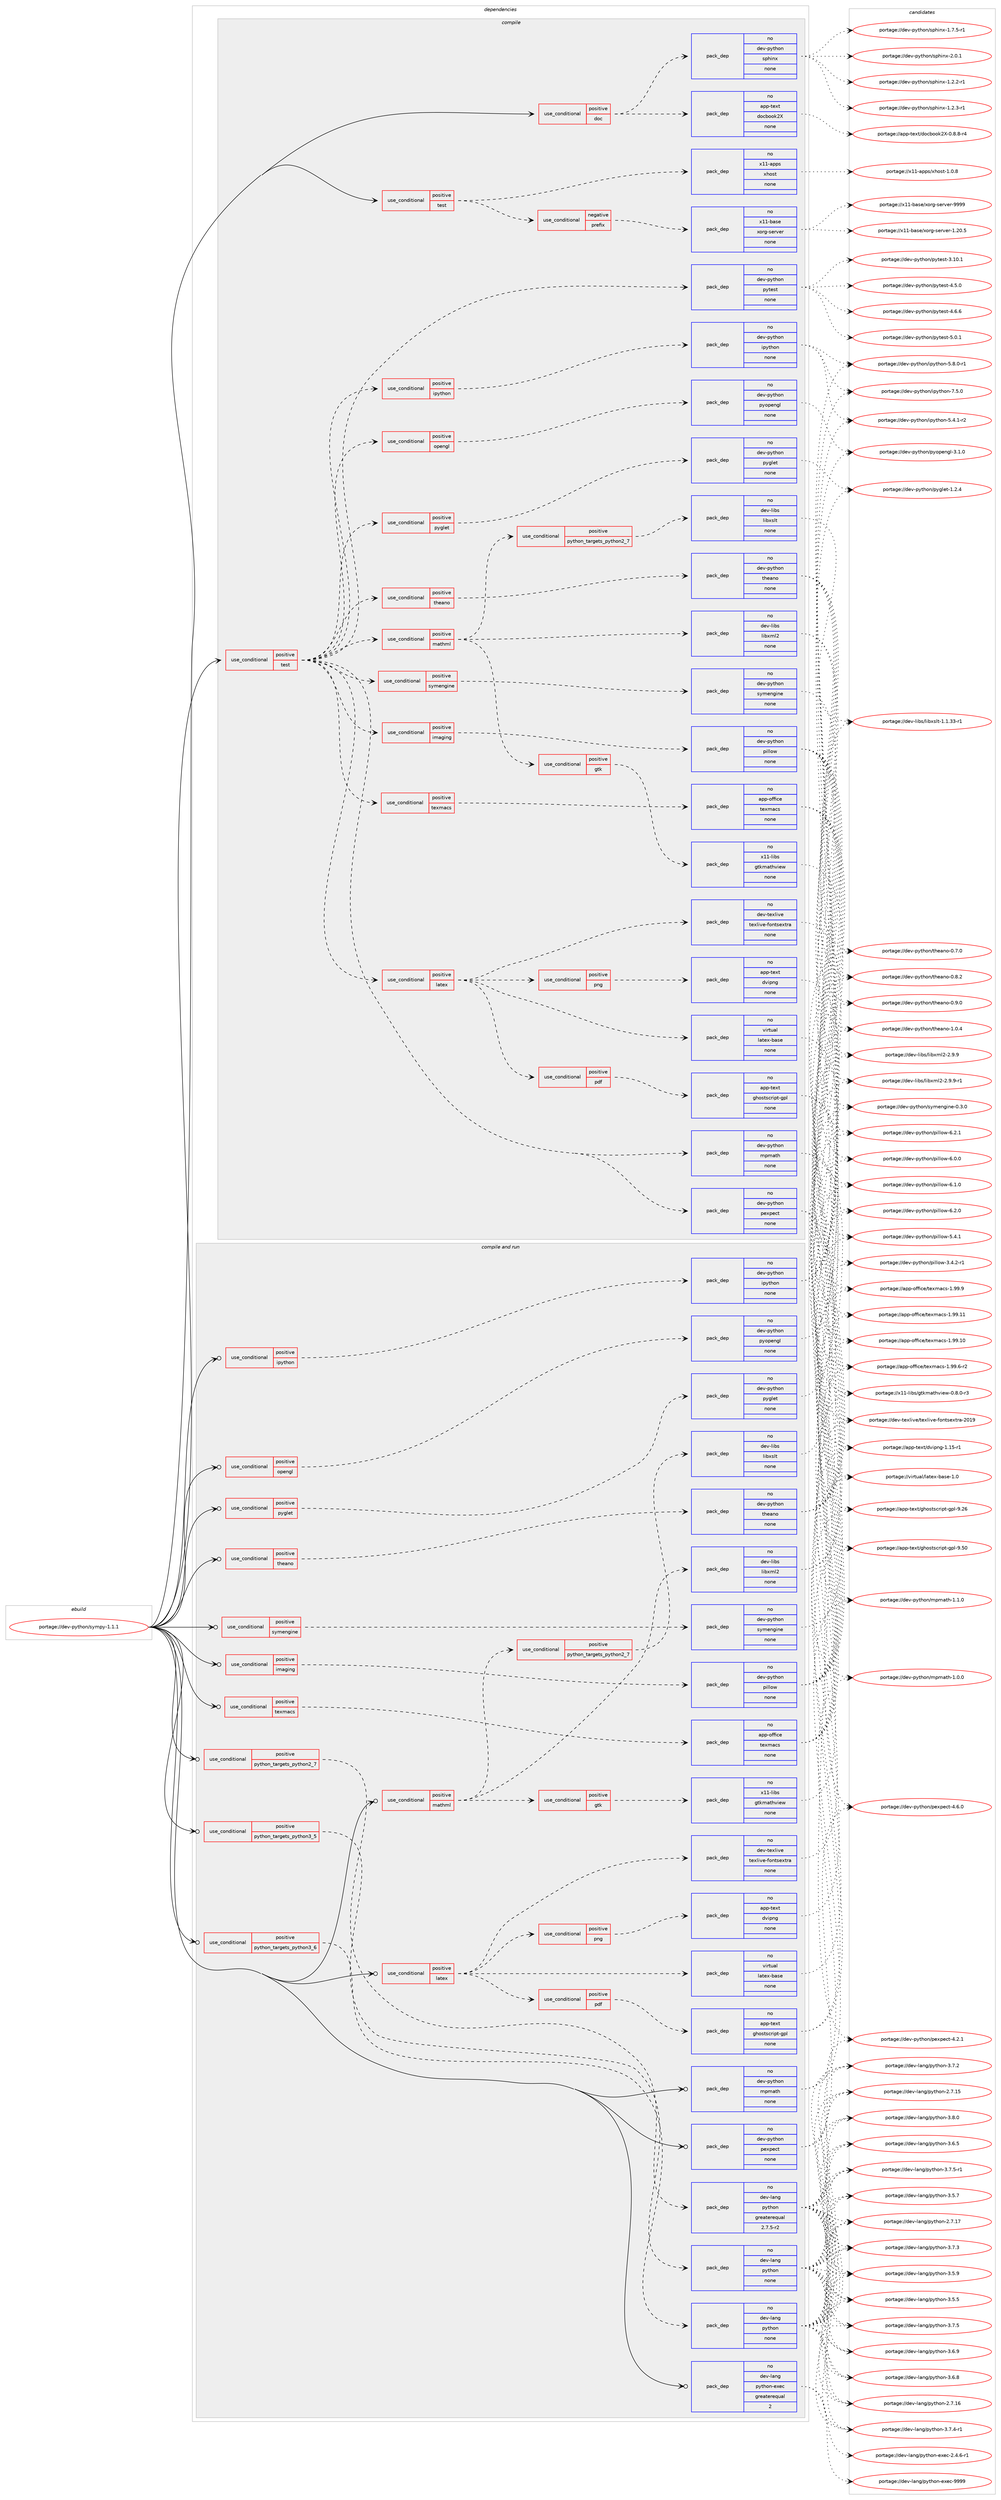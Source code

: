digraph prolog {

# *************
# Graph options
# *************

newrank=true;
concentrate=true;
compound=true;
graph [rankdir=LR,fontname=Helvetica,fontsize=10,ranksep=1.5];#, ranksep=2.5, nodesep=0.2];
edge  [arrowhead=vee];
node  [fontname=Helvetica,fontsize=10];

# **********
# The ebuild
# **********

subgraph cluster_leftcol {
color=gray;
rank=same;
label=<<i>ebuild</i>>;
id [label="portage://dev-python/sympy-1.1.1", color=red, width=4, href="../dev-python/sympy-1.1.1.svg"];
}

# ****************
# The dependencies
# ****************

subgraph cluster_midcol {
color=gray;
label=<<i>dependencies</i>>;
subgraph cluster_compile {
fillcolor="#eeeeee";
style=filled;
label=<<i>compile</i>>;
subgraph cond39474 {
dependency174813 [label=<<TABLE BORDER="0" CELLBORDER="1" CELLSPACING="0" CELLPADDING="4"><TR><TD ROWSPAN="3" CELLPADDING="10">use_conditional</TD></TR><TR><TD>positive</TD></TR><TR><TD>doc</TD></TR></TABLE>>, shape=none, color=red];
subgraph pack131937 {
dependency174814 [label=<<TABLE BORDER="0" CELLBORDER="1" CELLSPACING="0" CELLPADDING="4" WIDTH="220"><TR><TD ROWSPAN="6" CELLPADDING="30">pack_dep</TD></TR><TR><TD WIDTH="110">no</TD></TR><TR><TD>dev-python</TD></TR><TR><TD>sphinx</TD></TR><TR><TD>none</TD></TR><TR><TD></TD></TR></TABLE>>, shape=none, color=blue];
}
dependency174813:e -> dependency174814:w [weight=20,style="dashed",arrowhead="vee"];
subgraph pack131938 {
dependency174815 [label=<<TABLE BORDER="0" CELLBORDER="1" CELLSPACING="0" CELLPADDING="4" WIDTH="220"><TR><TD ROWSPAN="6" CELLPADDING="30">pack_dep</TD></TR><TR><TD WIDTH="110">no</TD></TR><TR><TD>app-text</TD></TR><TR><TD>docbook2X</TD></TR><TR><TD>none</TD></TR><TR><TD></TD></TR></TABLE>>, shape=none, color=blue];
}
dependency174813:e -> dependency174815:w [weight=20,style="dashed",arrowhead="vee"];
}
id:e -> dependency174813:w [weight=20,style="solid",arrowhead="vee"];
subgraph cond39475 {
dependency174816 [label=<<TABLE BORDER="0" CELLBORDER="1" CELLSPACING="0" CELLPADDING="4"><TR><TD ROWSPAN="3" CELLPADDING="10">use_conditional</TD></TR><TR><TD>positive</TD></TR><TR><TD>test</TD></TR></TABLE>>, shape=none, color=red];
subgraph cond39476 {
dependency174817 [label=<<TABLE BORDER="0" CELLBORDER="1" CELLSPACING="0" CELLPADDING="4"><TR><TD ROWSPAN="3" CELLPADDING="10">use_conditional</TD></TR><TR><TD>negative</TD></TR><TR><TD>prefix</TD></TR></TABLE>>, shape=none, color=red];
subgraph pack131939 {
dependency174818 [label=<<TABLE BORDER="0" CELLBORDER="1" CELLSPACING="0" CELLPADDING="4" WIDTH="220"><TR><TD ROWSPAN="6" CELLPADDING="30">pack_dep</TD></TR><TR><TD WIDTH="110">no</TD></TR><TR><TD>x11-base</TD></TR><TR><TD>xorg-server</TD></TR><TR><TD>none</TD></TR><TR><TD></TD></TR></TABLE>>, shape=none, color=blue];
}
dependency174817:e -> dependency174818:w [weight=20,style="dashed",arrowhead="vee"];
}
dependency174816:e -> dependency174817:w [weight=20,style="dashed",arrowhead="vee"];
subgraph pack131940 {
dependency174819 [label=<<TABLE BORDER="0" CELLBORDER="1" CELLSPACING="0" CELLPADDING="4" WIDTH="220"><TR><TD ROWSPAN="6" CELLPADDING="30">pack_dep</TD></TR><TR><TD WIDTH="110">no</TD></TR><TR><TD>x11-apps</TD></TR><TR><TD>xhost</TD></TR><TR><TD>none</TD></TR><TR><TD></TD></TR></TABLE>>, shape=none, color=blue];
}
dependency174816:e -> dependency174819:w [weight=20,style="dashed",arrowhead="vee"];
}
id:e -> dependency174816:w [weight=20,style="solid",arrowhead="vee"];
subgraph cond39477 {
dependency174820 [label=<<TABLE BORDER="0" CELLBORDER="1" CELLSPACING="0" CELLPADDING="4"><TR><TD ROWSPAN="3" CELLPADDING="10">use_conditional</TD></TR><TR><TD>positive</TD></TR><TR><TD>test</TD></TR></TABLE>>, shape=none, color=red];
subgraph pack131941 {
dependency174821 [label=<<TABLE BORDER="0" CELLBORDER="1" CELLSPACING="0" CELLPADDING="4" WIDTH="220"><TR><TD ROWSPAN="6" CELLPADDING="30">pack_dep</TD></TR><TR><TD WIDTH="110">no</TD></TR><TR><TD>dev-python</TD></TR><TR><TD>mpmath</TD></TR><TR><TD>none</TD></TR><TR><TD></TD></TR></TABLE>>, shape=none, color=blue];
}
dependency174820:e -> dependency174821:w [weight=20,style="dashed",arrowhead="vee"];
subgraph pack131942 {
dependency174822 [label=<<TABLE BORDER="0" CELLBORDER="1" CELLSPACING="0" CELLPADDING="4" WIDTH="220"><TR><TD ROWSPAN="6" CELLPADDING="30">pack_dep</TD></TR><TR><TD WIDTH="110">no</TD></TR><TR><TD>dev-python</TD></TR><TR><TD>pexpect</TD></TR><TR><TD>none</TD></TR><TR><TD></TD></TR></TABLE>>, shape=none, color=blue];
}
dependency174820:e -> dependency174822:w [weight=20,style="dashed",arrowhead="vee"];
subgraph cond39478 {
dependency174823 [label=<<TABLE BORDER="0" CELLBORDER="1" CELLSPACING="0" CELLPADDING="4"><TR><TD ROWSPAN="3" CELLPADDING="10">use_conditional</TD></TR><TR><TD>positive</TD></TR><TR><TD>imaging</TD></TR></TABLE>>, shape=none, color=red];
subgraph pack131943 {
dependency174824 [label=<<TABLE BORDER="0" CELLBORDER="1" CELLSPACING="0" CELLPADDING="4" WIDTH="220"><TR><TD ROWSPAN="6" CELLPADDING="30">pack_dep</TD></TR><TR><TD WIDTH="110">no</TD></TR><TR><TD>dev-python</TD></TR><TR><TD>pillow</TD></TR><TR><TD>none</TD></TR><TR><TD></TD></TR></TABLE>>, shape=none, color=blue];
}
dependency174823:e -> dependency174824:w [weight=20,style="dashed",arrowhead="vee"];
}
dependency174820:e -> dependency174823:w [weight=20,style="dashed",arrowhead="vee"];
subgraph cond39479 {
dependency174825 [label=<<TABLE BORDER="0" CELLBORDER="1" CELLSPACING="0" CELLPADDING="4"><TR><TD ROWSPAN="3" CELLPADDING="10">use_conditional</TD></TR><TR><TD>positive</TD></TR><TR><TD>ipython</TD></TR></TABLE>>, shape=none, color=red];
subgraph pack131944 {
dependency174826 [label=<<TABLE BORDER="0" CELLBORDER="1" CELLSPACING="0" CELLPADDING="4" WIDTH="220"><TR><TD ROWSPAN="6" CELLPADDING="30">pack_dep</TD></TR><TR><TD WIDTH="110">no</TD></TR><TR><TD>dev-python</TD></TR><TR><TD>ipython</TD></TR><TR><TD>none</TD></TR><TR><TD></TD></TR></TABLE>>, shape=none, color=blue];
}
dependency174825:e -> dependency174826:w [weight=20,style="dashed",arrowhead="vee"];
}
dependency174820:e -> dependency174825:w [weight=20,style="dashed",arrowhead="vee"];
subgraph cond39480 {
dependency174827 [label=<<TABLE BORDER="0" CELLBORDER="1" CELLSPACING="0" CELLPADDING="4"><TR><TD ROWSPAN="3" CELLPADDING="10">use_conditional</TD></TR><TR><TD>positive</TD></TR><TR><TD>latex</TD></TR></TABLE>>, shape=none, color=red];
subgraph pack131945 {
dependency174828 [label=<<TABLE BORDER="0" CELLBORDER="1" CELLSPACING="0" CELLPADDING="4" WIDTH="220"><TR><TD ROWSPAN="6" CELLPADDING="30">pack_dep</TD></TR><TR><TD WIDTH="110">no</TD></TR><TR><TD>virtual</TD></TR><TR><TD>latex-base</TD></TR><TR><TD>none</TD></TR><TR><TD></TD></TR></TABLE>>, shape=none, color=blue];
}
dependency174827:e -> dependency174828:w [weight=20,style="dashed",arrowhead="vee"];
subgraph pack131946 {
dependency174829 [label=<<TABLE BORDER="0" CELLBORDER="1" CELLSPACING="0" CELLPADDING="4" WIDTH="220"><TR><TD ROWSPAN="6" CELLPADDING="30">pack_dep</TD></TR><TR><TD WIDTH="110">no</TD></TR><TR><TD>dev-texlive</TD></TR><TR><TD>texlive-fontsextra</TD></TR><TR><TD>none</TD></TR><TR><TD></TD></TR></TABLE>>, shape=none, color=blue];
}
dependency174827:e -> dependency174829:w [weight=20,style="dashed",arrowhead="vee"];
subgraph cond39481 {
dependency174830 [label=<<TABLE BORDER="0" CELLBORDER="1" CELLSPACING="0" CELLPADDING="4"><TR><TD ROWSPAN="3" CELLPADDING="10">use_conditional</TD></TR><TR><TD>positive</TD></TR><TR><TD>png</TD></TR></TABLE>>, shape=none, color=red];
subgraph pack131947 {
dependency174831 [label=<<TABLE BORDER="0" CELLBORDER="1" CELLSPACING="0" CELLPADDING="4" WIDTH="220"><TR><TD ROWSPAN="6" CELLPADDING="30">pack_dep</TD></TR><TR><TD WIDTH="110">no</TD></TR><TR><TD>app-text</TD></TR><TR><TD>dvipng</TD></TR><TR><TD>none</TD></TR><TR><TD></TD></TR></TABLE>>, shape=none, color=blue];
}
dependency174830:e -> dependency174831:w [weight=20,style="dashed",arrowhead="vee"];
}
dependency174827:e -> dependency174830:w [weight=20,style="dashed",arrowhead="vee"];
subgraph cond39482 {
dependency174832 [label=<<TABLE BORDER="0" CELLBORDER="1" CELLSPACING="0" CELLPADDING="4"><TR><TD ROWSPAN="3" CELLPADDING="10">use_conditional</TD></TR><TR><TD>positive</TD></TR><TR><TD>pdf</TD></TR></TABLE>>, shape=none, color=red];
subgraph pack131948 {
dependency174833 [label=<<TABLE BORDER="0" CELLBORDER="1" CELLSPACING="0" CELLPADDING="4" WIDTH="220"><TR><TD ROWSPAN="6" CELLPADDING="30">pack_dep</TD></TR><TR><TD WIDTH="110">no</TD></TR><TR><TD>app-text</TD></TR><TR><TD>ghostscript-gpl</TD></TR><TR><TD>none</TD></TR><TR><TD></TD></TR></TABLE>>, shape=none, color=blue];
}
dependency174832:e -> dependency174833:w [weight=20,style="dashed",arrowhead="vee"];
}
dependency174827:e -> dependency174832:w [weight=20,style="dashed",arrowhead="vee"];
}
dependency174820:e -> dependency174827:w [weight=20,style="dashed",arrowhead="vee"];
subgraph cond39483 {
dependency174834 [label=<<TABLE BORDER="0" CELLBORDER="1" CELLSPACING="0" CELLPADDING="4"><TR><TD ROWSPAN="3" CELLPADDING="10">use_conditional</TD></TR><TR><TD>positive</TD></TR><TR><TD>mathml</TD></TR></TABLE>>, shape=none, color=red];
subgraph pack131949 {
dependency174835 [label=<<TABLE BORDER="0" CELLBORDER="1" CELLSPACING="0" CELLPADDING="4" WIDTH="220"><TR><TD ROWSPAN="6" CELLPADDING="30">pack_dep</TD></TR><TR><TD WIDTH="110">no</TD></TR><TR><TD>dev-libs</TD></TR><TR><TD>libxml2</TD></TR><TR><TD>none</TD></TR><TR><TD></TD></TR></TABLE>>, shape=none, color=blue];
}
dependency174834:e -> dependency174835:w [weight=20,style="dashed",arrowhead="vee"];
subgraph cond39484 {
dependency174836 [label=<<TABLE BORDER="0" CELLBORDER="1" CELLSPACING="0" CELLPADDING="4"><TR><TD ROWSPAN="3" CELLPADDING="10">use_conditional</TD></TR><TR><TD>positive</TD></TR><TR><TD>python_targets_python2_7</TD></TR></TABLE>>, shape=none, color=red];
subgraph pack131950 {
dependency174837 [label=<<TABLE BORDER="0" CELLBORDER="1" CELLSPACING="0" CELLPADDING="4" WIDTH="220"><TR><TD ROWSPAN="6" CELLPADDING="30">pack_dep</TD></TR><TR><TD WIDTH="110">no</TD></TR><TR><TD>dev-libs</TD></TR><TR><TD>libxslt</TD></TR><TR><TD>none</TD></TR><TR><TD></TD></TR></TABLE>>, shape=none, color=blue];
}
dependency174836:e -> dependency174837:w [weight=20,style="dashed",arrowhead="vee"];
}
dependency174834:e -> dependency174836:w [weight=20,style="dashed",arrowhead="vee"];
subgraph cond39485 {
dependency174838 [label=<<TABLE BORDER="0" CELLBORDER="1" CELLSPACING="0" CELLPADDING="4"><TR><TD ROWSPAN="3" CELLPADDING="10">use_conditional</TD></TR><TR><TD>positive</TD></TR><TR><TD>gtk</TD></TR></TABLE>>, shape=none, color=red];
subgraph pack131951 {
dependency174839 [label=<<TABLE BORDER="0" CELLBORDER="1" CELLSPACING="0" CELLPADDING="4" WIDTH="220"><TR><TD ROWSPAN="6" CELLPADDING="30">pack_dep</TD></TR><TR><TD WIDTH="110">no</TD></TR><TR><TD>x11-libs</TD></TR><TR><TD>gtkmathview</TD></TR><TR><TD>none</TD></TR><TR><TD></TD></TR></TABLE>>, shape=none, color=blue];
}
dependency174838:e -> dependency174839:w [weight=20,style="dashed",arrowhead="vee"];
}
dependency174834:e -> dependency174838:w [weight=20,style="dashed",arrowhead="vee"];
}
dependency174820:e -> dependency174834:w [weight=20,style="dashed",arrowhead="vee"];
subgraph cond39486 {
dependency174840 [label=<<TABLE BORDER="0" CELLBORDER="1" CELLSPACING="0" CELLPADDING="4"><TR><TD ROWSPAN="3" CELLPADDING="10">use_conditional</TD></TR><TR><TD>positive</TD></TR><TR><TD>opengl</TD></TR></TABLE>>, shape=none, color=red];
subgraph pack131952 {
dependency174841 [label=<<TABLE BORDER="0" CELLBORDER="1" CELLSPACING="0" CELLPADDING="4" WIDTH="220"><TR><TD ROWSPAN="6" CELLPADDING="30">pack_dep</TD></TR><TR><TD WIDTH="110">no</TD></TR><TR><TD>dev-python</TD></TR><TR><TD>pyopengl</TD></TR><TR><TD>none</TD></TR><TR><TD></TD></TR></TABLE>>, shape=none, color=blue];
}
dependency174840:e -> dependency174841:w [weight=20,style="dashed",arrowhead="vee"];
}
dependency174820:e -> dependency174840:w [weight=20,style="dashed",arrowhead="vee"];
subgraph cond39487 {
dependency174842 [label=<<TABLE BORDER="0" CELLBORDER="1" CELLSPACING="0" CELLPADDING="4"><TR><TD ROWSPAN="3" CELLPADDING="10">use_conditional</TD></TR><TR><TD>positive</TD></TR><TR><TD>pyglet</TD></TR></TABLE>>, shape=none, color=red];
subgraph pack131953 {
dependency174843 [label=<<TABLE BORDER="0" CELLBORDER="1" CELLSPACING="0" CELLPADDING="4" WIDTH="220"><TR><TD ROWSPAN="6" CELLPADDING="30">pack_dep</TD></TR><TR><TD WIDTH="110">no</TD></TR><TR><TD>dev-python</TD></TR><TR><TD>pyglet</TD></TR><TR><TD>none</TD></TR><TR><TD></TD></TR></TABLE>>, shape=none, color=blue];
}
dependency174842:e -> dependency174843:w [weight=20,style="dashed",arrowhead="vee"];
}
dependency174820:e -> dependency174842:w [weight=20,style="dashed",arrowhead="vee"];
subgraph cond39488 {
dependency174844 [label=<<TABLE BORDER="0" CELLBORDER="1" CELLSPACING="0" CELLPADDING="4"><TR><TD ROWSPAN="3" CELLPADDING="10">use_conditional</TD></TR><TR><TD>positive</TD></TR><TR><TD>symengine</TD></TR></TABLE>>, shape=none, color=red];
subgraph pack131954 {
dependency174845 [label=<<TABLE BORDER="0" CELLBORDER="1" CELLSPACING="0" CELLPADDING="4" WIDTH="220"><TR><TD ROWSPAN="6" CELLPADDING="30">pack_dep</TD></TR><TR><TD WIDTH="110">no</TD></TR><TR><TD>dev-python</TD></TR><TR><TD>symengine</TD></TR><TR><TD>none</TD></TR><TR><TD></TD></TR></TABLE>>, shape=none, color=blue];
}
dependency174844:e -> dependency174845:w [weight=20,style="dashed",arrowhead="vee"];
}
dependency174820:e -> dependency174844:w [weight=20,style="dashed",arrowhead="vee"];
subgraph cond39489 {
dependency174846 [label=<<TABLE BORDER="0" CELLBORDER="1" CELLSPACING="0" CELLPADDING="4"><TR><TD ROWSPAN="3" CELLPADDING="10">use_conditional</TD></TR><TR><TD>positive</TD></TR><TR><TD>texmacs</TD></TR></TABLE>>, shape=none, color=red];
subgraph pack131955 {
dependency174847 [label=<<TABLE BORDER="0" CELLBORDER="1" CELLSPACING="0" CELLPADDING="4" WIDTH="220"><TR><TD ROWSPAN="6" CELLPADDING="30">pack_dep</TD></TR><TR><TD WIDTH="110">no</TD></TR><TR><TD>app-office</TD></TR><TR><TD>texmacs</TD></TR><TR><TD>none</TD></TR><TR><TD></TD></TR></TABLE>>, shape=none, color=blue];
}
dependency174846:e -> dependency174847:w [weight=20,style="dashed",arrowhead="vee"];
}
dependency174820:e -> dependency174846:w [weight=20,style="dashed",arrowhead="vee"];
subgraph cond39490 {
dependency174848 [label=<<TABLE BORDER="0" CELLBORDER="1" CELLSPACING="0" CELLPADDING="4"><TR><TD ROWSPAN="3" CELLPADDING="10">use_conditional</TD></TR><TR><TD>positive</TD></TR><TR><TD>theano</TD></TR></TABLE>>, shape=none, color=red];
subgraph pack131956 {
dependency174849 [label=<<TABLE BORDER="0" CELLBORDER="1" CELLSPACING="0" CELLPADDING="4" WIDTH="220"><TR><TD ROWSPAN="6" CELLPADDING="30">pack_dep</TD></TR><TR><TD WIDTH="110">no</TD></TR><TR><TD>dev-python</TD></TR><TR><TD>theano</TD></TR><TR><TD>none</TD></TR><TR><TD></TD></TR></TABLE>>, shape=none, color=blue];
}
dependency174848:e -> dependency174849:w [weight=20,style="dashed",arrowhead="vee"];
}
dependency174820:e -> dependency174848:w [weight=20,style="dashed",arrowhead="vee"];
subgraph pack131957 {
dependency174850 [label=<<TABLE BORDER="0" CELLBORDER="1" CELLSPACING="0" CELLPADDING="4" WIDTH="220"><TR><TD ROWSPAN="6" CELLPADDING="30">pack_dep</TD></TR><TR><TD WIDTH="110">no</TD></TR><TR><TD>dev-python</TD></TR><TR><TD>pytest</TD></TR><TR><TD>none</TD></TR><TR><TD></TD></TR></TABLE>>, shape=none, color=blue];
}
dependency174820:e -> dependency174850:w [weight=20,style="dashed",arrowhead="vee"];
}
id:e -> dependency174820:w [weight=20,style="solid",arrowhead="vee"];
}
subgraph cluster_compileandrun {
fillcolor="#eeeeee";
style=filled;
label=<<i>compile and run</i>>;
subgraph cond39491 {
dependency174851 [label=<<TABLE BORDER="0" CELLBORDER="1" CELLSPACING="0" CELLPADDING="4"><TR><TD ROWSPAN="3" CELLPADDING="10">use_conditional</TD></TR><TR><TD>positive</TD></TR><TR><TD>imaging</TD></TR></TABLE>>, shape=none, color=red];
subgraph pack131958 {
dependency174852 [label=<<TABLE BORDER="0" CELLBORDER="1" CELLSPACING="0" CELLPADDING="4" WIDTH="220"><TR><TD ROWSPAN="6" CELLPADDING="30">pack_dep</TD></TR><TR><TD WIDTH="110">no</TD></TR><TR><TD>dev-python</TD></TR><TR><TD>pillow</TD></TR><TR><TD>none</TD></TR><TR><TD></TD></TR></TABLE>>, shape=none, color=blue];
}
dependency174851:e -> dependency174852:w [weight=20,style="dashed",arrowhead="vee"];
}
id:e -> dependency174851:w [weight=20,style="solid",arrowhead="odotvee"];
subgraph cond39492 {
dependency174853 [label=<<TABLE BORDER="0" CELLBORDER="1" CELLSPACING="0" CELLPADDING="4"><TR><TD ROWSPAN="3" CELLPADDING="10">use_conditional</TD></TR><TR><TD>positive</TD></TR><TR><TD>ipython</TD></TR></TABLE>>, shape=none, color=red];
subgraph pack131959 {
dependency174854 [label=<<TABLE BORDER="0" CELLBORDER="1" CELLSPACING="0" CELLPADDING="4" WIDTH="220"><TR><TD ROWSPAN="6" CELLPADDING="30">pack_dep</TD></TR><TR><TD WIDTH="110">no</TD></TR><TR><TD>dev-python</TD></TR><TR><TD>ipython</TD></TR><TR><TD>none</TD></TR><TR><TD></TD></TR></TABLE>>, shape=none, color=blue];
}
dependency174853:e -> dependency174854:w [weight=20,style="dashed",arrowhead="vee"];
}
id:e -> dependency174853:w [weight=20,style="solid",arrowhead="odotvee"];
subgraph cond39493 {
dependency174855 [label=<<TABLE BORDER="0" CELLBORDER="1" CELLSPACING="0" CELLPADDING="4"><TR><TD ROWSPAN="3" CELLPADDING="10">use_conditional</TD></TR><TR><TD>positive</TD></TR><TR><TD>latex</TD></TR></TABLE>>, shape=none, color=red];
subgraph pack131960 {
dependency174856 [label=<<TABLE BORDER="0" CELLBORDER="1" CELLSPACING="0" CELLPADDING="4" WIDTH="220"><TR><TD ROWSPAN="6" CELLPADDING="30">pack_dep</TD></TR><TR><TD WIDTH="110">no</TD></TR><TR><TD>virtual</TD></TR><TR><TD>latex-base</TD></TR><TR><TD>none</TD></TR><TR><TD></TD></TR></TABLE>>, shape=none, color=blue];
}
dependency174855:e -> dependency174856:w [weight=20,style="dashed",arrowhead="vee"];
subgraph pack131961 {
dependency174857 [label=<<TABLE BORDER="0" CELLBORDER="1" CELLSPACING="0" CELLPADDING="4" WIDTH="220"><TR><TD ROWSPAN="6" CELLPADDING="30">pack_dep</TD></TR><TR><TD WIDTH="110">no</TD></TR><TR><TD>dev-texlive</TD></TR><TR><TD>texlive-fontsextra</TD></TR><TR><TD>none</TD></TR><TR><TD></TD></TR></TABLE>>, shape=none, color=blue];
}
dependency174855:e -> dependency174857:w [weight=20,style="dashed",arrowhead="vee"];
subgraph cond39494 {
dependency174858 [label=<<TABLE BORDER="0" CELLBORDER="1" CELLSPACING="0" CELLPADDING="4"><TR><TD ROWSPAN="3" CELLPADDING="10">use_conditional</TD></TR><TR><TD>positive</TD></TR><TR><TD>png</TD></TR></TABLE>>, shape=none, color=red];
subgraph pack131962 {
dependency174859 [label=<<TABLE BORDER="0" CELLBORDER="1" CELLSPACING="0" CELLPADDING="4" WIDTH="220"><TR><TD ROWSPAN="6" CELLPADDING="30">pack_dep</TD></TR><TR><TD WIDTH="110">no</TD></TR><TR><TD>app-text</TD></TR><TR><TD>dvipng</TD></TR><TR><TD>none</TD></TR><TR><TD></TD></TR></TABLE>>, shape=none, color=blue];
}
dependency174858:e -> dependency174859:w [weight=20,style="dashed",arrowhead="vee"];
}
dependency174855:e -> dependency174858:w [weight=20,style="dashed",arrowhead="vee"];
subgraph cond39495 {
dependency174860 [label=<<TABLE BORDER="0" CELLBORDER="1" CELLSPACING="0" CELLPADDING="4"><TR><TD ROWSPAN="3" CELLPADDING="10">use_conditional</TD></TR><TR><TD>positive</TD></TR><TR><TD>pdf</TD></TR></TABLE>>, shape=none, color=red];
subgraph pack131963 {
dependency174861 [label=<<TABLE BORDER="0" CELLBORDER="1" CELLSPACING="0" CELLPADDING="4" WIDTH="220"><TR><TD ROWSPAN="6" CELLPADDING="30">pack_dep</TD></TR><TR><TD WIDTH="110">no</TD></TR><TR><TD>app-text</TD></TR><TR><TD>ghostscript-gpl</TD></TR><TR><TD>none</TD></TR><TR><TD></TD></TR></TABLE>>, shape=none, color=blue];
}
dependency174860:e -> dependency174861:w [weight=20,style="dashed",arrowhead="vee"];
}
dependency174855:e -> dependency174860:w [weight=20,style="dashed",arrowhead="vee"];
}
id:e -> dependency174855:w [weight=20,style="solid",arrowhead="odotvee"];
subgraph cond39496 {
dependency174862 [label=<<TABLE BORDER="0" CELLBORDER="1" CELLSPACING="0" CELLPADDING="4"><TR><TD ROWSPAN="3" CELLPADDING="10">use_conditional</TD></TR><TR><TD>positive</TD></TR><TR><TD>mathml</TD></TR></TABLE>>, shape=none, color=red];
subgraph pack131964 {
dependency174863 [label=<<TABLE BORDER="0" CELLBORDER="1" CELLSPACING="0" CELLPADDING="4" WIDTH="220"><TR><TD ROWSPAN="6" CELLPADDING="30">pack_dep</TD></TR><TR><TD WIDTH="110">no</TD></TR><TR><TD>dev-libs</TD></TR><TR><TD>libxml2</TD></TR><TR><TD>none</TD></TR><TR><TD></TD></TR></TABLE>>, shape=none, color=blue];
}
dependency174862:e -> dependency174863:w [weight=20,style="dashed",arrowhead="vee"];
subgraph cond39497 {
dependency174864 [label=<<TABLE BORDER="0" CELLBORDER="1" CELLSPACING="0" CELLPADDING="4"><TR><TD ROWSPAN="3" CELLPADDING="10">use_conditional</TD></TR><TR><TD>positive</TD></TR><TR><TD>python_targets_python2_7</TD></TR></TABLE>>, shape=none, color=red];
subgraph pack131965 {
dependency174865 [label=<<TABLE BORDER="0" CELLBORDER="1" CELLSPACING="0" CELLPADDING="4" WIDTH="220"><TR><TD ROWSPAN="6" CELLPADDING="30">pack_dep</TD></TR><TR><TD WIDTH="110">no</TD></TR><TR><TD>dev-libs</TD></TR><TR><TD>libxslt</TD></TR><TR><TD>none</TD></TR><TR><TD></TD></TR></TABLE>>, shape=none, color=blue];
}
dependency174864:e -> dependency174865:w [weight=20,style="dashed",arrowhead="vee"];
}
dependency174862:e -> dependency174864:w [weight=20,style="dashed",arrowhead="vee"];
subgraph cond39498 {
dependency174866 [label=<<TABLE BORDER="0" CELLBORDER="1" CELLSPACING="0" CELLPADDING="4"><TR><TD ROWSPAN="3" CELLPADDING="10">use_conditional</TD></TR><TR><TD>positive</TD></TR><TR><TD>gtk</TD></TR></TABLE>>, shape=none, color=red];
subgraph pack131966 {
dependency174867 [label=<<TABLE BORDER="0" CELLBORDER="1" CELLSPACING="0" CELLPADDING="4" WIDTH="220"><TR><TD ROWSPAN="6" CELLPADDING="30">pack_dep</TD></TR><TR><TD WIDTH="110">no</TD></TR><TR><TD>x11-libs</TD></TR><TR><TD>gtkmathview</TD></TR><TR><TD>none</TD></TR><TR><TD></TD></TR></TABLE>>, shape=none, color=blue];
}
dependency174866:e -> dependency174867:w [weight=20,style="dashed",arrowhead="vee"];
}
dependency174862:e -> dependency174866:w [weight=20,style="dashed",arrowhead="vee"];
}
id:e -> dependency174862:w [weight=20,style="solid",arrowhead="odotvee"];
subgraph cond39499 {
dependency174868 [label=<<TABLE BORDER="0" CELLBORDER="1" CELLSPACING="0" CELLPADDING="4"><TR><TD ROWSPAN="3" CELLPADDING="10">use_conditional</TD></TR><TR><TD>positive</TD></TR><TR><TD>opengl</TD></TR></TABLE>>, shape=none, color=red];
subgraph pack131967 {
dependency174869 [label=<<TABLE BORDER="0" CELLBORDER="1" CELLSPACING="0" CELLPADDING="4" WIDTH="220"><TR><TD ROWSPAN="6" CELLPADDING="30">pack_dep</TD></TR><TR><TD WIDTH="110">no</TD></TR><TR><TD>dev-python</TD></TR><TR><TD>pyopengl</TD></TR><TR><TD>none</TD></TR><TR><TD></TD></TR></TABLE>>, shape=none, color=blue];
}
dependency174868:e -> dependency174869:w [weight=20,style="dashed",arrowhead="vee"];
}
id:e -> dependency174868:w [weight=20,style="solid",arrowhead="odotvee"];
subgraph cond39500 {
dependency174870 [label=<<TABLE BORDER="0" CELLBORDER="1" CELLSPACING="0" CELLPADDING="4"><TR><TD ROWSPAN="3" CELLPADDING="10">use_conditional</TD></TR><TR><TD>positive</TD></TR><TR><TD>pyglet</TD></TR></TABLE>>, shape=none, color=red];
subgraph pack131968 {
dependency174871 [label=<<TABLE BORDER="0" CELLBORDER="1" CELLSPACING="0" CELLPADDING="4" WIDTH="220"><TR><TD ROWSPAN="6" CELLPADDING="30">pack_dep</TD></TR><TR><TD WIDTH="110">no</TD></TR><TR><TD>dev-python</TD></TR><TR><TD>pyglet</TD></TR><TR><TD>none</TD></TR><TR><TD></TD></TR></TABLE>>, shape=none, color=blue];
}
dependency174870:e -> dependency174871:w [weight=20,style="dashed",arrowhead="vee"];
}
id:e -> dependency174870:w [weight=20,style="solid",arrowhead="odotvee"];
subgraph cond39501 {
dependency174872 [label=<<TABLE BORDER="0" CELLBORDER="1" CELLSPACING="0" CELLPADDING="4"><TR><TD ROWSPAN="3" CELLPADDING="10">use_conditional</TD></TR><TR><TD>positive</TD></TR><TR><TD>python_targets_python2_7</TD></TR></TABLE>>, shape=none, color=red];
subgraph pack131969 {
dependency174873 [label=<<TABLE BORDER="0" CELLBORDER="1" CELLSPACING="0" CELLPADDING="4" WIDTH="220"><TR><TD ROWSPAN="6" CELLPADDING="30">pack_dep</TD></TR><TR><TD WIDTH="110">no</TD></TR><TR><TD>dev-lang</TD></TR><TR><TD>python</TD></TR><TR><TD>greaterequal</TD></TR><TR><TD>2.7.5-r2</TD></TR></TABLE>>, shape=none, color=blue];
}
dependency174872:e -> dependency174873:w [weight=20,style="dashed",arrowhead="vee"];
}
id:e -> dependency174872:w [weight=20,style="solid",arrowhead="odotvee"];
subgraph cond39502 {
dependency174874 [label=<<TABLE BORDER="0" CELLBORDER="1" CELLSPACING="0" CELLPADDING="4"><TR><TD ROWSPAN="3" CELLPADDING="10">use_conditional</TD></TR><TR><TD>positive</TD></TR><TR><TD>python_targets_python3_5</TD></TR></TABLE>>, shape=none, color=red];
subgraph pack131970 {
dependency174875 [label=<<TABLE BORDER="0" CELLBORDER="1" CELLSPACING="0" CELLPADDING="4" WIDTH="220"><TR><TD ROWSPAN="6" CELLPADDING="30">pack_dep</TD></TR><TR><TD WIDTH="110">no</TD></TR><TR><TD>dev-lang</TD></TR><TR><TD>python</TD></TR><TR><TD>none</TD></TR><TR><TD></TD></TR></TABLE>>, shape=none, color=blue];
}
dependency174874:e -> dependency174875:w [weight=20,style="dashed",arrowhead="vee"];
}
id:e -> dependency174874:w [weight=20,style="solid",arrowhead="odotvee"];
subgraph cond39503 {
dependency174876 [label=<<TABLE BORDER="0" CELLBORDER="1" CELLSPACING="0" CELLPADDING="4"><TR><TD ROWSPAN="3" CELLPADDING="10">use_conditional</TD></TR><TR><TD>positive</TD></TR><TR><TD>python_targets_python3_6</TD></TR></TABLE>>, shape=none, color=red];
subgraph pack131971 {
dependency174877 [label=<<TABLE BORDER="0" CELLBORDER="1" CELLSPACING="0" CELLPADDING="4" WIDTH="220"><TR><TD ROWSPAN="6" CELLPADDING="30">pack_dep</TD></TR><TR><TD WIDTH="110">no</TD></TR><TR><TD>dev-lang</TD></TR><TR><TD>python</TD></TR><TR><TD>none</TD></TR><TR><TD></TD></TR></TABLE>>, shape=none, color=blue];
}
dependency174876:e -> dependency174877:w [weight=20,style="dashed",arrowhead="vee"];
}
id:e -> dependency174876:w [weight=20,style="solid",arrowhead="odotvee"];
subgraph cond39504 {
dependency174878 [label=<<TABLE BORDER="0" CELLBORDER="1" CELLSPACING="0" CELLPADDING="4"><TR><TD ROWSPAN="3" CELLPADDING="10">use_conditional</TD></TR><TR><TD>positive</TD></TR><TR><TD>symengine</TD></TR></TABLE>>, shape=none, color=red];
subgraph pack131972 {
dependency174879 [label=<<TABLE BORDER="0" CELLBORDER="1" CELLSPACING="0" CELLPADDING="4" WIDTH="220"><TR><TD ROWSPAN="6" CELLPADDING="30">pack_dep</TD></TR><TR><TD WIDTH="110">no</TD></TR><TR><TD>dev-python</TD></TR><TR><TD>symengine</TD></TR><TR><TD>none</TD></TR><TR><TD></TD></TR></TABLE>>, shape=none, color=blue];
}
dependency174878:e -> dependency174879:w [weight=20,style="dashed",arrowhead="vee"];
}
id:e -> dependency174878:w [weight=20,style="solid",arrowhead="odotvee"];
subgraph cond39505 {
dependency174880 [label=<<TABLE BORDER="0" CELLBORDER="1" CELLSPACING="0" CELLPADDING="4"><TR><TD ROWSPAN="3" CELLPADDING="10">use_conditional</TD></TR><TR><TD>positive</TD></TR><TR><TD>texmacs</TD></TR></TABLE>>, shape=none, color=red];
subgraph pack131973 {
dependency174881 [label=<<TABLE BORDER="0" CELLBORDER="1" CELLSPACING="0" CELLPADDING="4" WIDTH="220"><TR><TD ROWSPAN="6" CELLPADDING="30">pack_dep</TD></TR><TR><TD WIDTH="110">no</TD></TR><TR><TD>app-office</TD></TR><TR><TD>texmacs</TD></TR><TR><TD>none</TD></TR><TR><TD></TD></TR></TABLE>>, shape=none, color=blue];
}
dependency174880:e -> dependency174881:w [weight=20,style="dashed",arrowhead="vee"];
}
id:e -> dependency174880:w [weight=20,style="solid",arrowhead="odotvee"];
subgraph cond39506 {
dependency174882 [label=<<TABLE BORDER="0" CELLBORDER="1" CELLSPACING="0" CELLPADDING="4"><TR><TD ROWSPAN="3" CELLPADDING="10">use_conditional</TD></TR><TR><TD>positive</TD></TR><TR><TD>theano</TD></TR></TABLE>>, shape=none, color=red];
subgraph pack131974 {
dependency174883 [label=<<TABLE BORDER="0" CELLBORDER="1" CELLSPACING="0" CELLPADDING="4" WIDTH="220"><TR><TD ROWSPAN="6" CELLPADDING="30">pack_dep</TD></TR><TR><TD WIDTH="110">no</TD></TR><TR><TD>dev-python</TD></TR><TR><TD>theano</TD></TR><TR><TD>none</TD></TR><TR><TD></TD></TR></TABLE>>, shape=none, color=blue];
}
dependency174882:e -> dependency174883:w [weight=20,style="dashed",arrowhead="vee"];
}
id:e -> dependency174882:w [weight=20,style="solid",arrowhead="odotvee"];
subgraph pack131975 {
dependency174884 [label=<<TABLE BORDER="0" CELLBORDER="1" CELLSPACING="0" CELLPADDING="4" WIDTH="220"><TR><TD ROWSPAN="6" CELLPADDING="30">pack_dep</TD></TR><TR><TD WIDTH="110">no</TD></TR><TR><TD>dev-lang</TD></TR><TR><TD>python-exec</TD></TR><TR><TD>greaterequal</TD></TR><TR><TD>2</TD></TR></TABLE>>, shape=none, color=blue];
}
id:e -> dependency174884:w [weight=20,style="solid",arrowhead="odotvee"];
subgraph pack131976 {
dependency174885 [label=<<TABLE BORDER="0" CELLBORDER="1" CELLSPACING="0" CELLPADDING="4" WIDTH="220"><TR><TD ROWSPAN="6" CELLPADDING="30">pack_dep</TD></TR><TR><TD WIDTH="110">no</TD></TR><TR><TD>dev-python</TD></TR><TR><TD>mpmath</TD></TR><TR><TD>none</TD></TR><TR><TD></TD></TR></TABLE>>, shape=none, color=blue];
}
id:e -> dependency174885:w [weight=20,style="solid",arrowhead="odotvee"];
subgraph pack131977 {
dependency174886 [label=<<TABLE BORDER="0" CELLBORDER="1" CELLSPACING="0" CELLPADDING="4" WIDTH="220"><TR><TD ROWSPAN="6" CELLPADDING="30">pack_dep</TD></TR><TR><TD WIDTH="110">no</TD></TR><TR><TD>dev-python</TD></TR><TR><TD>pexpect</TD></TR><TR><TD>none</TD></TR><TR><TD></TD></TR></TABLE>>, shape=none, color=blue];
}
id:e -> dependency174886:w [weight=20,style="solid",arrowhead="odotvee"];
}
subgraph cluster_run {
fillcolor="#eeeeee";
style=filled;
label=<<i>run</i>>;
}
}

# **************
# The candidates
# **************

subgraph cluster_choices {
rank=same;
color=gray;
label=<<i>candidates</i>>;

subgraph choice131937 {
color=black;
nodesep=1;
choiceportage10010111845112121116104111110471151121041051101204549465046504511449 [label="portage://dev-python/sphinx-1.2.2-r1", color=red, width=4,href="../dev-python/sphinx-1.2.2-r1.svg"];
choiceportage10010111845112121116104111110471151121041051101204549465046514511449 [label="portage://dev-python/sphinx-1.2.3-r1", color=red, width=4,href="../dev-python/sphinx-1.2.3-r1.svg"];
choiceportage10010111845112121116104111110471151121041051101204549465546534511449 [label="portage://dev-python/sphinx-1.7.5-r1", color=red, width=4,href="../dev-python/sphinx-1.7.5-r1.svg"];
choiceportage1001011184511212111610411111047115112104105110120455046484649 [label="portage://dev-python/sphinx-2.0.1", color=red, width=4,href="../dev-python/sphinx-2.0.1.svg"];
dependency174814:e -> choiceportage10010111845112121116104111110471151121041051101204549465046504511449:w [style=dotted,weight="100"];
dependency174814:e -> choiceportage10010111845112121116104111110471151121041051101204549465046514511449:w [style=dotted,weight="100"];
dependency174814:e -> choiceportage10010111845112121116104111110471151121041051101204549465546534511449:w [style=dotted,weight="100"];
dependency174814:e -> choiceportage1001011184511212111610411111047115112104105110120455046484649:w [style=dotted,weight="100"];
}
subgraph choice131938 {
color=black;
nodesep=1;
choiceportage971121124511610112011647100111999811111110750884548465646564511452 [label="portage://app-text/docbook2X-0.8.8-r4", color=red, width=4,href="../app-text/docbook2X-0.8.8-r4.svg"];
dependency174815:e -> choiceportage971121124511610112011647100111999811111110750884548465646564511452:w [style=dotted,weight="100"];
}
subgraph choice131939 {
color=black;
nodesep=1;
choiceportage1204949459897115101471201111141034511510111411810111445494650484653 [label="portage://x11-base/xorg-server-1.20.5", color=red, width=4,href="../x11-base/xorg-server-1.20.5.svg"];
choiceportage120494945989711510147120111114103451151011141181011144557575757 [label="portage://x11-base/xorg-server-9999", color=red, width=4,href="../x11-base/xorg-server-9999.svg"];
dependency174818:e -> choiceportage1204949459897115101471201111141034511510111411810111445494650484653:w [style=dotted,weight="100"];
dependency174818:e -> choiceportage120494945989711510147120111114103451151011141181011144557575757:w [style=dotted,weight="100"];
}
subgraph choice131940 {
color=black;
nodesep=1;
choiceportage1204949459711211211547120104111115116454946484656 [label="portage://x11-apps/xhost-1.0.8", color=red, width=4,href="../x11-apps/xhost-1.0.8.svg"];
dependency174819:e -> choiceportage1204949459711211211547120104111115116454946484656:w [style=dotted,weight="100"];
}
subgraph choice131941 {
color=black;
nodesep=1;
choiceportage100101118451121211161041111104710911210997116104454946484648 [label="portage://dev-python/mpmath-1.0.0", color=red, width=4,href="../dev-python/mpmath-1.0.0.svg"];
choiceportage100101118451121211161041111104710911210997116104454946494648 [label="portage://dev-python/mpmath-1.1.0", color=red, width=4,href="../dev-python/mpmath-1.1.0.svg"];
dependency174821:e -> choiceportage100101118451121211161041111104710911210997116104454946484648:w [style=dotted,weight="100"];
dependency174821:e -> choiceportage100101118451121211161041111104710911210997116104454946494648:w [style=dotted,weight="100"];
}
subgraph choice131942 {
color=black;
nodesep=1;
choiceportage100101118451121211161041111104711210112011210199116455246504649 [label="portage://dev-python/pexpect-4.2.1", color=red, width=4,href="../dev-python/pexpect-4.2.1.svg"];
choiceportage100101118451121211161041111104711210112011210199116455246544648 [label="portage://dev-python/pexpect-4.6.0", color=red, width=4,href="../dev-python/pexpect-4.6.0.svg"];
dependency174822:e -> choiceportage100101118451121211161041111104711210112011210199116455246504649:w [style=dotted,weight="100"];
dependency174822:e -> choiceportage100101118451121211161041111104711210112011210199116455246544648:w [style=dotted,weight="100"];
}
subgraph choice131943 {
color=black;
nodesep=1;
choiceportage10010111845112121116104111110471121051081081111194551465246504511449 [label="portage://dev-python/pillow-3.4.2-r1", color=red, width=4,href="../dev-python/pillow-3.4.2-r1.svg"];
choiceportage1001011184511212111610411111047112105108108111119455346524649 [label="portage://dev-python/pillow-5.4.1", color=red, width=4,href="../dev-python/pillow-5.4.1.svg"];
choiceportage1001011184511212111610411111047112105108108111119455446484648 [label="portage://dev-python/pillow-6.0.0", color=red, width=4,href="../dev-python/pillow-6.0.0.svg"];
choiceportage1001011184511212111610411111047112105108108111119455446494648 [label="portage://dev-python/pillow-6.1.0", color=red, width=4,href="../dev-python/pillow-6.1.0.svg"];
choiceportage1001011184511212111610411111047112105108108111119455446504648 [label="portage://dev-python/pillow-6.2.0", color=red, width=4,href="../dev-python/pillow-6.2.0.svg"];
choiceportage1001011184511212111610411111047112105108108111119455446504649 [label="portage://dev-python/pillow-6.2.1", color=red, width=4,href="../dev-python/pillow-6.2.1.svg"];
dependency174824:e -> choiceportage10010111845112121116104111110471121051081081111194551465246504511449:w [style=dotted,weight="100"];
dependency174824:e -> choiceportage1001011184511212111610411111047112105108108111119455346524649:w [style=dotted,weight="100"];
dependency174824:e -> choiceportage1001011184511212111610411111047112105108108111119455446484648:w [style=dotted,weight="100"];
dependency174824:e -> choiceportage1001011184511212111610411111047112105108108111119455446494648:w [style=dotted,weight="100"];
dependency174824:e -> choiceportage1001011184511212111610411111047112105108108111119455446504648:w [style=dotted,weight="100"];
dependency174824:e -> choiceportage1001011184511212111610411111047112105108108111119455446504649:w [style=dotted,weight="100"];
}
subgraph choice131944 {
color=black;
nodesep=1;
choiceportage10010111845112121116104111110471051121211161041111104553465246494511450 [label="portage://dev-python/ipython-5.4.1-r2", color=red, width=4,href="../dev-python/ipython-5.4.1-r2.svg"];
choiceportage10010111845112121116104111110471051121211161041111104553465646484511449 [label="portage://dev-python/ipython-5.8.0-r1", color=red, width=4,href="../dev-python/ipython-5.8.0-r1.svg"];
choiceportage1001011184511212111610411111047105112121116104111110455546534648 [label="portage://dev-python/ipython-7.5.0", color=red, width=4,href="../dev-python/ipython-7.5.0.svg"];
dependency174826:e -> choiceportage10010111845112121116104111110471051121211161041111104553465246494511450:w [style=dotted,weight="100"];
dependency174826:e -> choiceportage10010111845112121116104111110471051121211161041111104553465646484511449:w [style=dotted,weight="100"];
dependency174826:e -> choiceportage1001011184511212111610411111047105112121116104111110455546534648:w [style=dotted,weight="100"];
}
subgraph choice131945 {
color=black;
nodesep=1;
choiceportage11810511411611797108471089711610112045989711510145494648 [label="portage://virtual/latex-base-1.0", color=red, width=4,href="../virtual/latex-base-1.0.svg"];
dependency174828:e -> choiceportage11810511411611797108471089711610112045989711510145494648:w [style=dotted,weight="100"];
}
subgraph choice131946 {
color=black;
nodesep=1;
choiceportage100101118451161011201081051181014711610112010810511810145102111110116115101120116114974550484957 [label="portage://dev-texlive/texlive-fontsextra-2019", color=red, width=4,href="../dev-texlive/texlive-fontsextra-2019.svg"];
dependency174829:e -> choiceportage100101118451161011201081051181014711610112010810511810145102111110116115101120116114974550484957:w [style=dotted,weight="100"];
}
subgraph choice131947 {
color=black;
nodesep=1;
choiceportage97112112451161011201164710011810511211010345494649534511449 [label="portage://app-text/dvipng-1.15-r1", color=red, width=4,href="../app-text/dvipng-1.15-r1.svg"];
dependency174831:e -> choiceportage97112112451161011201164710011810511211010345494649534511449:w [style=dotted,weight="100"];
}
subgraph choice131948 {
color=black;
nodesep=1;
choiceportage97112112451161011201164710310411111511611599114105112116451031121084557465054 [label="portage://app-text/ghostscript-gpl-9.26", color=red, width=4,href="../app-text/ghostscript-gpl-9.26.svg"];
choiceportage97112112451161011201164710310411111511611599114105112116451031121084557465348 [label="portage://app-text/ghostscript-gpl-9.50", color=red, width=4,href="../app-text/ghostscript-gpl-9.50.svg"];
dependency174833:e -> choiceportage97112112451161011201164710310411111511611599114105112116451031121084557465054:w [style=dotted,weight="100"];
dependency174833:e -> choiceportage97112112451161011201164710310411111511611599114105112116451031121084557465348:w [style=dotted,weight="100"];
}
subgraph choice131949 {
color=black;
nodesep=1;
choiceportage1001011184510810598115471081059812010910850455046574657 [label="portage://dev-libs/libxml2-2.9.9", color=red, width=4,href="../dev-libs/libxml2-2.9.9.svg"];
choiceportage10010111845108105981154710810598120109108504550465746574511449 [label="portage://dev-libs/libxml2-2.9.9-r1", color=red, width=4,href="../dev-libs/libxml2-2.9.9-r1.svg"];
dependency174835:e -> choiceportage1001011184510810598115471081059812010910850455046574657:w [style=dotted,weight="100"];
dependency174835:e -> choiceportage10010111845108105981154710810598120109108504550465746574511449:w [style=dotted,weight="100"];
}
subgraph choice131950 {
color=black;
nodesep=1;
choiceportage10010111845108105981154710810598120115108116454946494651514511449 [label="portage://dev-libs/libxslt-1.1.33-r1", color=red, width=4,href="../dev-libs/libxslt-1.1.33-r1.svg"];
dependency174837:e -> choiceportage10010111845108105981154710810598120115108116454946494651514511449:w [style=dotted,weight="100"];
}
subgraph choice131951 {
color=black;
nodesep=1;
choiceportage1204949451081059811547103116107109971161041181051011194548465646484511451 [label="portage://x11-libs/gtkmathview-0.8.0-r3", color=red, width=4,href="../x11-libs/gtkmathview-0.8.0-r3.svg"];
dependency174839:e -> choiceportage1204949451081059811547103116107109971161041181051011194548465646484511451:w [style=dotted,weight="100"];
}
subgraph choice131952 {
color=black;
nodesep=1;
choiceportage1001011184511212111610411111047112121111112101110103108455146494648 [label="portage://dev-python/pyopengl-3.1.0", color=red, width=4,href="../dev-python/pyopengl-3.1.0.svg"];
dependency174841:e -> choiceportage1001011184511212111610411111047112121111112101110103108455146494648:w [style=dotted,weight="100"];
}
subgraph choice131953 {
color=black;
nodesep=1;
choiceportage1001011184511212111610411111047112121103108101116454946504652 [label="portage://dev-python/pyglet-1.2.4", color=red, width=4,href="../dev-python/pyglet-1.2.4.svg"];
dependency174843:e -> choiceportage1001011184511212111610411111047112121103108101116454946504652:w [style=dotted,weight="100"];
}
subgraph choice131954 {
color=black;
nodesep=1;
choiceportage1001011184511212111610411111047115121109101110103105110101454846514648 [label="portage://dev-python/symengine-0.3.0", color=red, width=4,href="../dev-python/symengine-0.3.0.svg"];
dependency174845:e -> choiceportage1001011184511212111610411111047115121109101110103105110101454846514648:w [style=dotted,weight="100"];
}
subgraph choice131955 {
color=black;
nodesep=1;
choiceportage9711211245111102102105991014711610112010997991154549465757464948 [label="portage://app-office/texmacs-1.99.10", color=red, width=4,href="../app-office/texmacs-1.99.10.svg"];
choiceportage9711211245111102102105991014711610112010997991154549465757464949 [label="portage://app-office/texmacs-1.99.11", color=red, width=4,href="../app-office/texmacs-1.99.11.svg"];
choiceportage971121124511110210210599101471161011201099799115454946575746544511450 [label="portage://app-office/texmacs-1.99.6-r2", color=red, width=4,href="../app-office/texmacs-1.99.6-r2.svg"];
choiceportage97112112451111021021059910147116101120109979911545494657574657 [label="portage://app-office/texmacs-1.99.9", color=red, width=4,href="../app-office/texmacs-1.99.9.svg"];
dependency174847:e -> choiceportage9711211245111102102105991014711610112010997991154549465757464948:w [style=dotted,weight="100"];
dependency174847:e -> choiceportage9711211245111102102105991014711610112010997991154549465757464949:w [style=dotted,weight="100"];
dependency174847:e -> choiceportage971121124511110210210599101471161011201099799115454946575746544511450:w [style=dotted,weight="100"];
dependency174847:e -> choiceportage97112112451111021021059910147116101120109979911545494657574657:w [style=dotted,weight="100"];
}
subgraph choice131956 {
color=black;
nodesep=1;
choiceportage100101118451121211161041111104711610410197110111454846554648 [label="portage://dev-python/theano-0.7.0", color=red, width=4,href="../dev-python/theano-0.7.0.svg"];
choiceportage100101118451121211161041111104711610410197110111454846564650 [label="portage://dev-python/theano-0.8.2", color=red, width=4,href="../dev-python/theano-0.8.2.svg"];
choiceportage100101118451121211161041111104711610410197110111454846574648 [label="portage://dev-python/theano-0.9.0", color=red, width=4,href="../dev-python/theano-0.9.0.svg"];
choiceportage100101118451121211161041111104711610410197110111454946484652 [label="portage://dev-python/theano-1.0.4", color=red, width=4,href="../dev-python/theano-1.0.4.svg"];
dependency174849:e -> choiceportage100101118451121211161041111104711610410197110111454846554648:w [style=dotted,weight="100"];
dependency174849:e -> choiceportage100101118451121211161041111104711610410197110111454846564650:w [style=dotted,weight="100"];
dependency174849:e -> choiceportage100101118451121211161041111104711610410197110111454846574648:w [style=dotted,weight="100"];
dependency174849:e -> choiceportage100101118451121211161041111104711610410197110111454946484652:w [style=dotted,weight="100"];
}
subgraph choice131957 {
color=black;
nodesep=1;
choiceportage100101118451121211161041111104711212111610111511645514649484649 [label="portage://dev-python/pytest-3.10.1", color=red, width=4,href="../dev-python/pytest-3.10.1.svg"];
choiceportage1001011184511212111610411111047112121116101115116455246534648 [label="portage://dev-python/pytest-4.5.0", color=red, width=4,href="../dev-python/pytest-4.5.0.svg"];
choiceportage1001011184511212111610411111047112121116101115116455246544654 [label="portage://dev-python/pytest-4.6.6", color=red, width=4,href="../dev-python/pytest-4.6.6.svg"];
choiceportage1001011184511212111610411111047112121116101115116455346484649 [label="portage://dev-python/pytest-5.0.1", color=red, width=4,href="../dev-python/pytest-5.0.1.svg"];
dependency174850:e -> choiceportage100101118451121211161041111104711212111610111511645514649484649:w [style=dotted,weight="100"];
dependency174850:e -> choiceportage1001011184511212111610411111047112121116101115116455246534648:w [style=dotted,weight="100"];
dependency174850:e -> choiceportage1001011184511212111610411111047112121116101115116455246544654:w [style=dotted,weight="100"];
dependency174850:e -> choiceportage1001011184511212111610411111047112121116101115116455346484649:w [style=dotted,weight="100"];
}
subgraph choice131958 {
color=black;
nodesep=1;
choiceportage10010111845112121116104111110471121051081081111194551465246504511449 [label="portage://dev-python/pillow-3.4.2-r1", color=red, width=4,href="../dev-python/pillow-3.4.2-r1.svg"];
choiceportage1001011184511212111610411111047112105108108111119455346524649 [label="portage://dev-python/pillow-5.4.1", color=red, width=4,href="../dev-python/pillow-5.4.1.svg"];
choiceportage1001011184511212111610411111047112105108108111119455446484648 [label="portage://dev-python/pillow-6.0.0", color=red, width=4,href="../dev-python/pillow-6.0.0.svg"];
choiceportage1001011184511212111610411111047112105108108111119455446494648 [label="portage://dev-python/pillow-6.1.0", color=red, width=4,href="../dev-python/pillow-6.1.0.svg"];
choiceportage1001011184511212111610411111047112105108108111119455446504648 [label="portage://dev-python/pillow-6.2.0", color=red, width=4,href="../dev-python/pillow-6.2.0.svg"];
choiceportage1001011184511212111610411111047112105108108111119455446504649 [label="portage://dev-python/pillow-6.2.1", color=red, width=4,href="../dev-python/pillow-6.2.1.svg"];
dependency174852:e -> choiceportage10010111845112121116104111110471121051081081111194551465246504511449:w [style=dotted,weight="100"];
dependency174852:e -> choiceportage1001011184511212111610411111047112105108108111119455346524649:w [style=dotted,weight="100"];
dependency174852:e -> choiceportage1001011184511212111610411111047112105108108111119455446484648:w [style=dotted,weight="100"];
dependency174852:e -> choiceportage1001011184511212111610411111047112105108108111119455446494648:w [style=dotted,weight="100"];
dependency174852:e -> choiceportage1001011184511212111610411111047112105108108111119455446504648:w [style=dotted,weight="100"];
dependency174852:e -> choiceportage1001011184511212111610411111047112105108108111119455446504649:w [style=dotted,weight="100"];
}
subgraph choice131959 {
color=black;
nodesep=1;
choiceportage10010111845112121116104111110471051121211161041111104553465246494511450 [label="portage://dev-python/ipython-5.4.1-r2", color=red, width=4,href="../dev-python/ipython-5.4.1-r2.svg"];
choiceportage10010111845112121116104111110471051121211161041111104553465646484511449 [label="portage://dev-python/ipython-5.8.0-r1", color=red, width=4,href="../dev-python/ipython-5.8.0-r1.svg"];
choiceportage1001011184511212111610411111047105112121116104111110455546534648 [label="portage://dev-python/ipython-7.5.0", color=red, width=4,href="../dev-python/ipython-7.5.0.svg"];
dependency174854:e -> choiceportage10010111845112121116104111110471051121211161041111104553465246494511450:w [style=dotted,weight="100"];
dependency174854:e -> choiceportage10010111845112121116104111110471051121211161041111104553465646484511449:w [style=dotted,weight="100"];
dependency174854:e -> choiceportage1001011184511212111610411111047105112121116104111110455546534648:w [style=dotted,weight="100"];
}
subgraph choice131960 {
color=black;
nodesep=1;
choiceportage11810511411611797108471089711610112045989711510145494648 [label="portage://virtual/latex-base-1.0", color=red, width=4,href="../virtual/latex-base-1.0.svg"];
dependency174856:e -> choiceportage11810511411611797108471089711610112045989711510145494648:w [style=dotted,weight="100"];
}
subgraph choice131961 {
color=black;
nodesep=1;
choiceportage100101118451161011201081051181014711610112010810511810145102111110116115101120116114974550484957 [label="portage://dev-texlive/texlive-fontsextra-2019", color=red, width=4,href="../dev-texlive/texlive-fontsextra-2019.svg"];
dependency174857:e -> choiceportage100101118451161011201081051181014711610112010810511810145102111110116115101120116114974550484957:w [style=dotted,weight="100"];
}
subgraph choice131962 {
color=black;
nodesep=1;
choiceportage97112112451161011201164710011810511211010345494649534511449 [label="portage://app-text/dvipng-1.15-r1", color=red, width=4,href="../app-text/dvipng-1.15-r1.svg"];
dependency174859:e -> choiceportage97112112451161011201164710011810511211010345494649534511449:w [style=dotted,weight="100"];
}
subgraph choice131963 {
color=black;
nodesep=1;
choiceportage97112112451161011201164710310411111511611599114105112116451031121084557465054 [label="portage://app-text/ghostscript-gpl-9.26", color=red, width=4,href="../app-text/ghostscript-gpl-9.26.svg"];
choiceportage97112112451161011201164710310411111511611599114105112116451031121084557465348 [label="portage://app-text/ghostscript-gpl-9.50", color=red, width=4,href="../app-text/ghostscript-gpl-9.50.svg"];
dependency174861:e -> choiceportage97112112451161011201164710310411111511611599114105112116451031121084557465054:w [style=dotted,weight="100"];
dependency174861:e -> choiceportage97112112451161011201164710310411111511611599114105112116451031121084557465348:w [style=dotted,weight="100"];
}
subgraph choice131964 {
color=black;
nodesep=1;
choiceportage1001011184510810598115471081059812010910850455046574657 [label="portage://dev-libs/libxml2-2.9.9", color=red, width=4,href="../dev-libs/libxml2-2.9.9.svg"];
choiceportage10010111845108105981154710810598120109108504550465746574511449 [label="portage://dev-libs/libxml2-2.9.9-r1", color=red, width=4,href="../dev-libs/libxml2-2.9.9-r1.svg"];
dependency174863:e -> choiceportage1001011184510810598115471081059812010910850455046574657:w [style=dotted,weight="100"];
dependency174863:e -> choiceportage10010111845108105981154710810598120109108504550465746574511449:w [style=dotted,weight="100"];
}
subgraph choice131965 {
color=black;
nodesep=1;
choiceportage10010111845108105981154710810598120115108116454946494651514511449 [label="portage://dev-libs/libxslt-1.1.33-r1", color=red, width=4,href="../dev-libs/libxslt-1.1.33-r1.svg"];
dependency174865:e -> choiceportage10010111845108105981154710810598120115108116454946494651514511449:w [style=dotted,weight="100"];
}
subgraph choice131966 {
color=black;
nodesep=1;
choiceportage1204949451081059811547103116107109971161041181051011194548465646484511451 [label="portage://x11-libs/gtkmathview-0.8.0-r3", color=red, width=4,href="../x11-libs/gtkmathview-0.8.0-r3.svg"];
dependency174867:e -> choiceportage1204949451081059811547103116107109971161041181051011194548465646484511451:w [style=dotted,weight="100"];
}
subgraph choice131967 {
color=black;
nodesep=1;
choiceportage1001011184511212111610411111047112121111112101110103108455146494648 [label="portage://dev-python/pyopengl-3.1.0", color=red, width=4,href="../dev-python/pyopengl-3.1.0.svg"];
dependency174869:e -> choiceportage1001011184511212111610411111047112121111112101110103108455146494648:w [style=dotted,weight="100"];
}
subgraph choice131968 {
color=black;
nodesep=1;
choiceportage1001011184511212111610411111047112121103108101116454946504652 [label="portage://dev-python/pyglet-1.2.4", color=red, width=4,href="../dev-python/pyglet-1.2.4.svg"];
dependency174871:e -> choiceportage1001011184511212111610411111047112121103108101116454946504652:w [style=dotted,weight="100"];
}
subgraph choice131969 {
color=black;
nodesep=1;
choiceportage10010111845108971101034711212111610411111045504655464953 [label="portage://dev-lang/python-2.7.15", color=red, width=4,href="../dev-lang/python-2.7.15.svg"];
choiceportage10010111845108971101034711212111610411111045504655464954 [label="portage://dev-lang/python-2.7.16", color=red, width=4,href="../dev-lang/python-2.7.16.svg"];
choiceportage10010111845108971101034711212111610411111045504655464955 [label="portage://dev-lang/python-2.7.17", color=red, width=4,href="../dev-lang/python-2.7.17.svg"];
choiceportage100101118451089711010347112121116104111110455146534653 [label="portage://dev-lang/python-3.5.5", color=red, width=4,href="../dev-lang/python-3.5.5.svg"];
choiceportage100101118451089711010347112121116104111110455146534655 [label="portage://dev-lang/python-3.5.7", color=red, width=4,href="../dev-lang/python-3.5.7.svg"];
choiceportage100101118451089711010347112121116104111110455146534657 [label="portage://dev-lang/python-3.5.9", color=red, width=4,href="../dev-lang/python-3.5.9.svg"];
choiceportage100101118451089711010347112121116104111110455146544653 [label="portage://dev-lang/python-3.6.5", color=red, width=4,href="../dev-lang/python-3.6.5.svg"];
choiceportage100101118451089711010347112121116104111110455146544656 [label="portage://dev-lang/python-3.6.8", color=red, width=4,href="../dev-lang/python-3.6.8.svg"];
choiceportage100101118451089711010347112121116104111110455146544657 [label="portage://dev-lang/python-3.6.9", color=red, width=4,href="../dev-lang/python-3.6.9.svg"];
choiceportage100101118451089711010347112121116104111110455146554650 [label="portage://dev-lang/python-3.7.2", color=red, width=4,href="../dev-lang/python-3.7.2.svg"];
choiceportage100101118451089711010347112121116104111110455146554651 [label="portage://dev-lang/python-3.7.3", color=red, width=4,href="../dev-lang/python-3.7.3.svg"];
choiceportage1001011184510897110103471121211161041111104551465546524511449 [label="portage://dev-lang/python-3.7.4-r1", color=red, width=4,href="../dev-lang/python-3.7.4-r1.svg"];
choiceportage100101118451089711010347112121116104111110455146554653 [label="portage://dev-lang/python-3.7.5", color=red, width=4,href="../dev-lang/python-3.7.5.svg"];
choiceportage1001011184510897110103471121211161041111104551465546534511449 [label="portage://dev-lang/python-3.7.5-r1", color=red, width=4,href="../dev-lang/python-3.7.5-r1.svg"];
choiceportage100101118451089711010347112121116104111110455146564648 [label="portage://dev-lang/python-3.8.0", color=red, width=4,href="../dev-lang/python-3.8.0.svg"];
dependency174873:e -> choiceportage10010111845108971101034711212111610411111045504655464953:w [style=dotted,weight="100"];
dependency174873:e -> choiceportage10010111845108971101034711212111610411111045504655464954:w [style=dotted,weight="100"];
dependency174873:e -> choiceportage10010111845108971101034711212111610411111045504655464955:w [style=dotted,weight="100"];
dependency174873:e -> choiceportage100101118451089711010347112121116104111110455146534653:w [style=dotted,weight="100"];
dependency174873:e -> choiceportage100101118451089711010347112121116104111110455146534655:w [style=dotted,weight="100"];
dependency174873:e -> choiceportage100101118451089711010347112121116104111110455146534657:w [style=dotted,weight="100"];
dependency174873:e -> choiceportage100101118451089711010347112121116104111110455146544653:w [style=dotted,weight="100"];
dependency174873:e -> choiceportage100101118451089711010347112121116104111110455146544656:w [style=dotted,weight="100"];
dependency174873:e -> choiceportage100101118451089711010347112121116104111110455146544657:w [style=dotted,weight="100"];
dependency174873:e -> choiceportage100101118451089711010347112121116104111110455146554650:w [style=dotted,weight="100"];
dependency174873:e -> choiceportage100101118451089711010347112121116104111110455146554651:w [style=dotted,weight="100"];
dependency174873:e -> choiceportage1001011184510897110103471121211161041111104551465546524511449:w [style=dotted,weight="100"];
dependency174873:e -> choiceportage100101118451089711010347112121116104111110455146554653:w [style=dotted,weight="100"];
dependency174873:e -> choiceportage1001011184510897110103471121211161041111104551465546534511449:w [style=dotted,weight="100"];
dependency174873:e -> choiceportage100101118451089711010347112121116104111110455146564648:w [style=dotted,weight="100"];
}
subgraph choice131970 {
color=black;
nodesep=1;
choiceportage10010111845108971101034711212111610411111045504655464953 [label="portage://dev-lang/python-2.7.15", color=red, width=4,href="../dev-lang/python-2.7.15.svg"];
choiceportage10010111845108971101034711212111610411111045504655464954 [label="portage://dev-lang/python-2.7.16", color=red, width=4,href="../dev-lang/python-2.7.16.svg"];
choiceportage10010111845108971101034711212111610411111045504655464955 [label="portage://dev-lang/python-2.7.17", color=red, width=4,href="../dev-lang/python-2.7.17.svg"];
choiceportage100101118451089711010347112121116104111110455146534653 [label="portage://dev-lang/python-3.5.5", color=red, width=4,href="../dev-lang/python-3.5.5.svg"];
choiceportage100101118451089711010347112121116104111110455146534655 [label="portage://dev-lang/python-3.5.7", color=red, width=4,href="../dev-lang/python-3.5.7.svg"];
choiceportage100101118451089711010347112121116104111110455146534657 [label="portage://dev-lang/python-3.5.9", color=red, width=4,href="../dev-lang/python-3.5.9.svg"];
choiceportage100101118451089711010347112121116104111110455146544653 [label="portage://dev-lang/python-3.6.5", color=red, width=4,href="../dev-lang/python-3.6.5.svg"];
choiceportage100101118451089711010347112121116104111110455146544656 [label="portage://dev-lang/python-3.6.8", color=red, width=4,href="../dev-lang/python-3.6.8.svg"];
choiceportage100101118451089711010347112121116104111110455146544657 [label="portage://dev-lang/python-3.6.9", color=red, width=4,href="../dev-lang/python-3.6.9.svg"];
choiceportage100101118451089711010347112121116104111110455146554650 [label="portage://dev-lang/python-3.7.2", color=red, width=4,href="../dev-lang/python-3.7.2.svg"];
choiceportage100101118451089711010347112121116104111110455146554651 [label="portage://dev-lang/python-3.7.3", color=red, width=4,href="../dev-lang/python-3.7.3.svg"];
choiceportage1001011184510897110103471121211161041111104551465546524511449 [label="portage://dev-lang/python-3.7.4-r1", color=red, width=4,href="../dev-lang/python-3.7.4-r1.svg"];
choiceportage100101118451089711010347112121116104111110455146554653 [label="portage://dev-lang/python-3.7.5", color=red, width=4,href="../dev-lang/python-3.7.5.svg"];
choiceportage1001011184510897110103471121211161041111104551465546534511449 [label="portage://dev-lang/python-3.7.5-r1", color=red, width=4,href="../dev-lang/python-3.7.5-r1.svg"];
choiceportage100101118451089711010347112121116104111110455146564648 [label="portage://dev-lang/python-3.8.0", color=red, width=4,href="../dev-lang/python-3.8.0.svg"];
dependency174875:e -> choiceportage10010111845108971101034711212111610411111045504655464953:w [style=dotted,weight="100"];
dependency174875:e -> choiceportage10010111845108971101034711212111610411111045504655464954:w [style=dotted,weight="100"];
dependency174875:e -> choiceportage10010111845108971101034711212111610411111045504655464955:w [style=dotted,weight="100"];
dependency174875:e -> choiceportage100101118451089711010347112121116104111110455146534653:w [style=dotted,weight="100"];
dependency174875:e -> choiceportage100101118451089711010347112121116104111110455146534655:w [style=dotted,weight="100"];
dependency174875:e -> choiceportage100101118451089711010347112121116104111110455146534657:w [style=dotted,weight="100"];
dependency174875:e -> choiceportage100101118451089711010347112121116104111110455146544653:w [style=dotted,weight="100"];
dependency174875:e -> choiceportage100101118451089711010347112121116104111110455146544656:w [style=dotted,weight="100"];
dependency174875:e -> choiceportage100101118451089711010347112121116104111110455146544657:w [style=dotted,weight="100"];
dependency174875:e -> choiceportage100101118451089711010347112121116104111110455146554650:w [style=dotted,weight="100"];
dependency174875:e -> choiceportage100101118451089711010347112121116104111110455146554651:w [style=dotted,weight="100"];
dependency174875:e -> choiceportage1001011184510897110103471121211161041111104551465546524511449:w [style=dotted,weight="100"];
dependency174875:e -> choiceportage100101118451089711010347112121116104111110455146554653:w [style=dotted,weight="100"];
dependency174875:e -> choiceportage1001011184510897110103471121211161041111104551465546534511449:w [style=dotted,weight="100"];
dependency174875:e -> choiceportage100101118451089711010347112121116104111110455146564648:w [style=dotted,weight="100"];
}
subgraph choice131971 {
color=black;
nodesep=1;
choiceportage10010111845108971101034711212111610411111045504655464953 [label="portage://dev-lang/python-2.7.15", color=red, width=4,href="../dev-lang/python-2.7.15.svg"];
choiceportage10010111845108971101034711212111610411111045504655464954 [label="portage://dev-lang/python-2.7.16", color=red, width=4,href="../dev-lang/python-2.7.16.svg"];
choiceportage10010111845108971101034711212111610411111045504655464955 [label="portage://dev-lang/python-2.7.17", color=red, width=4,href="../dev-lang/python-2.7.17.svg"];
choiceportage100101118451089711010347112121116104111110455146534653 [label="portage://dev-lang/python-3.5.5", color=red, width=4,href="../dev-lang/python-3.5.5.svg"];
choiceportage100101118451089711010347112121116104111110455146534655 [label="portage://dev-lang/python-3.5.7", color=red, width=4,href="../dev-lang/python-3.5.7.svg"];
choiceportage100101118451089711010347112121116104111110455146534657 [label="portage://dev-lang/python-3.5.9", color=red, width=4,href="../dev-lang/python-3.5.9.svg"];
choiceportage100101118451089711010347112121116104111110455146544653 [label="portage://dev-lang/python-3.6.5", color=red, width=4,href="../dev-lang/python-3.6.5.svg"];
choiceportage100101118451089711010347112121116104111110455146544656 [label="portage://dev-lang/python-3.6.8", color=red, width=4,href="../dev-lang/python-3.6.8.svg"];
choiceportage100101118451089711010347112121116104111110455146544657 [label="portage://dev-lang/python-3.6.9", color=red, width=4,href="../dev-lang/python-3.6.9.svg"];
choiceportage100101118451089711010347112121116104111110455146554650 [label="portage://dev-lang/python-3.7.2", color=red, width=4,href="../dev-lang/python-3.7.2.svg"];
choiceportage100101118451089711010347112121116104111110455146554651 [label="portage://dev-lang/python-3.7.3", color=red, width=4,href="../dev-lang/python-3.7.3.svg"];
choiceportage1001011184510897110103471121211161041111104551465546524511449 [label="portage://dev-lang/python-3.7.4-r1", color=red, width=4,href="../dev-lang/python-3.7.4-r1.svg"];
choiceportage100101118451089711010347112121116104111110455146554653 [label="portage://dev-lang/python-3.7.5", color=red, width=4,href="../dev-lang/python-3.7.5.svg"];
choiceportage1001011184510897110103471121211161041111104551465546534511449 [label="portage://dev-lang/python-3.7.5-r1", color=red, width=4,href="../dev-lang/python-3.7.5-r1.svg"];
choiceportage100101118451089711010347112121116104111110455146564648 [label="portage://dev-lang/python-3.8.0", color=red, width=4,href="../dev-lang/python-3.8.0.svg"];
dependency174877:e -> choiceportage10010111845108971101034711212111610411111045504655464953:w [style=dotted,weight="100"];
dependency174877:e -> choiceportage10010111845108971101034711212111610411111045504655464954:w [style=dotted,weight="100"];
dependency174877:e -> choiceportage10010111845108971101034711212111610411111045504655464955:w [style=dotted,weight="100"];
dependency174877:e -> choiceportage100101118451089711010347112121116104111110455146534653:w [style=dotted,weight="100"];
dependency174877:e -> choiceportage100101118451089711010347112121116104111110455146534655:w [style=dotted,weight="100"];
dependency174877:e -> choiceportage100101118451089711010347112121116104111110455146534657:w [style=dotted,weight="100"];
dependency174877:e -> choiceportage100101118451089711010347112121116104111110455146544653:w [style=dotted,weight="100"];
dependency174877:e -> choiceportage100101118451089711010347112121116104111110455146544656:w [style=dotted,weight="100"];
dependency174877:e -> choiceportage100101118451089711010347112121116104111110455146544657:w [style=dotted,weight="100"];
dependency174877:e -> choiceportage100101118451089711010347112121116104111110455146554650:w [style=dotted,weight="100"];
dependency174877:e -> choiceportage100101118451089711010347112121116104111110455146554651:w [style=dotted,weight="100"];
dependency174877:e -> choiceportage1001011184510897110103471121211161041111104551465546524511449:w [style=dotted,weight="100"];
dependency174877:e -> choiceportage100101118451089711010347112121116104111110455146554653:w [style=dotted,weight="100"];
dependency174877:e -> choiceportage1001011184510897110103471121211161041111104551465546534511449:w [style=dotted,weight="100"];
dependency174877:e -> choiceportage100101118451089711010347112121116104111110455146564648:w [style=dotted,weight="100"];
}
subgraph choice131972 {
color=black;
nodesep=1;
choiceportage1001011184511212111610411111047115121109101110103105110101454846514648 [label="portage://dev-python/symengine-0.3.0", color=red, width=4,href="../dev-python/symengine-0.3.0.svg"];
dependency174879:e -> choiceportage1001011184511212111610411111047115121109101110103105110101454846514648:w [style=dotted,weight="100"];
}
subgraph choice131973 {
color=black;
nodesep=1;
choiceportage9711211245111102102105991014711610112010997991154549465757464948 [label="portage://app-office/texmacs-1.99.10", color=red, width=4,href="../app-office/texmacs-1.99.10.svg"];
choiceportage9711211245111102102105991014711610112010997991154549465757464949 [label="portage://app-office/texmacs-1.99.11", color=red, width=4,href="../app-office/texmacs-1.99.11.svg"];
choiceportage971121124511110210210599101471161011201099799115454946575746544511450 [label="portage://app-office/texmacs-1.99.6-r2", color=red, width=4,href="../app-office/texmacs-1.99.6-r2.svg"];
choiceportage97112112451111021021059910147116101120109979911545494657574657 [label="portage://app-office/texmacs-1.99.9", color=red, width=4,href="../app-office/texmacs-1.99.9.svg"];
dependency174881:e -> choiceportage9711211245111102102105991014711610112010997991154549465757464948:w [style=dotted,weight="100"];
dependency174881:e -> choiceportage9711211245111102102105991014711610112010997991154549465757464949:w [style=dotted,weight="100"];
dependency174881:e -> choiceportage971121124511110210210599101471161011201099799115454946575746544511450:w [style=dotted,weight="100"];
dependency174881:e -> choiceportage97112112451111021021059910147116101120109979911545494657574657:w [style=dotted,weight="100"];
}
subgraph choice131974 {
color=black;
nodesep=1;
choiceportage100101118451121211161041111104711610410197110111454846554648 [label="portage://dev-python/theano-0.7.0", color=red, width=4,href="../dev-python/theano-0.7.0.svg"];
choiceportage100101118451121211161041111104711610410197110111454846564650 [label="portage://dev-python/theano-0.8.2", color=red, width=4,href="../dev-python/theano-0.8.2.svg"];
choiceportage100101118451121211161041111104711610410197110111454846574648 [label="portage://dev-python/theano-0.9.0", color=red, width=4,href="../dev-python/theano-0.9.0.svg"];
choiceportage100101118451121211161041111104711610410197110111454946484652 [label="portage://dev-python/theano-1.0.4", color=red, width=4,href="../dev-python/theano-1.0.4.svg"];
dependency174883:e -> choiceportage100101118451121211161041111104711610410197110111454846554648:w [style=dotted,weight="100"];
dependency174883:e -> choiceportage100101118451121211161041111104711610410197110111454846564650:w [style=dotted,weight="100"];
dependency174883:e -> choiceportage100101118451121211161041111104711610410197110111454846574648:w [style=dotted,weight="100"];
dependency174883:e -> choiceportage100101118451121211161041111104711610410197110111454946484652:w [style=dotted,weight="100"];
}
subgraph choice131975 {
color=black;
nodesep=1;
choiceportage10010111845108971101034711212111610411111045101120101994550465246544511449 [label="portage://dev-lang/python-exec-2.4.6-r1", color=red, width=4,href="../dev-lang/python-exec-2.4.6-r1.svg"];
choiceportage10010111845108971101034711212111610411111045101120101994557575757 [label="portage://dev-lang/python-exec-9999", color=red, width=4,href="../dev-lang/python-exec-9999.svg"];
dependency174884:e -> choiceportage10010111845108971101034711212111610411111045101120101994550465246544511449:w [style=dotted,weight="100"];
dependency174884:e -> choiceportage10010111845108971101034711212111610411111045101120101994557575757:w [style=dotted,weight="100"];
}
subgraph choice131976 {
color=black;
nodesep=1;
choiceportage100101118451121211161041111104710911210997116104454946484648 [label="portage://dev-python/mpmath-1.0.0", color=red, width=4,href="../dev-python/mpmath-1.0.0.svg"];
choiceportage100101118451121211161041111104710911210997116104454946494648 [label="portage://dev-python/mpmath-1.1.0", color=red, width=4,href="../dev-python/mpmath-1.1.0.svg"];
dependency174885:e -> choiceportage100101118451121211161041111104710911210997116104454946484648:w [style=dotted,weight="100"];
dependency174885:e -> choiceportage100101118451121211161041111104710911210997116104454946494648:w [style=dotted,weight="100"];
}
subgraph choice131977 {
color=black;
nodesep=1;
choiceportage100101118451121211161041111104711210112011210199116455246504649 [label="portage://dev-python/pexpect-4.2.1", color=red, width=4,href="../dev-python/pexpect-4.2.1.svg"];
choiceportage100101118451121211161041111104711210112011210199116455246544648 [label="portage://dev-python/pexpect-4.6.0", color=red, width=4,href="../dev-python/pexpect-4.6.0.svg"];
dependency174886:e -> choiceportage100101118451121211161041111104711210112011210199116455246504649:w [style=dotted,weight="100"];
dependency174886:e -> choiceportage100101118451121211161041111104711210112011210199116455246544648:w [style=dotted,weight="100"];
}
}

}
